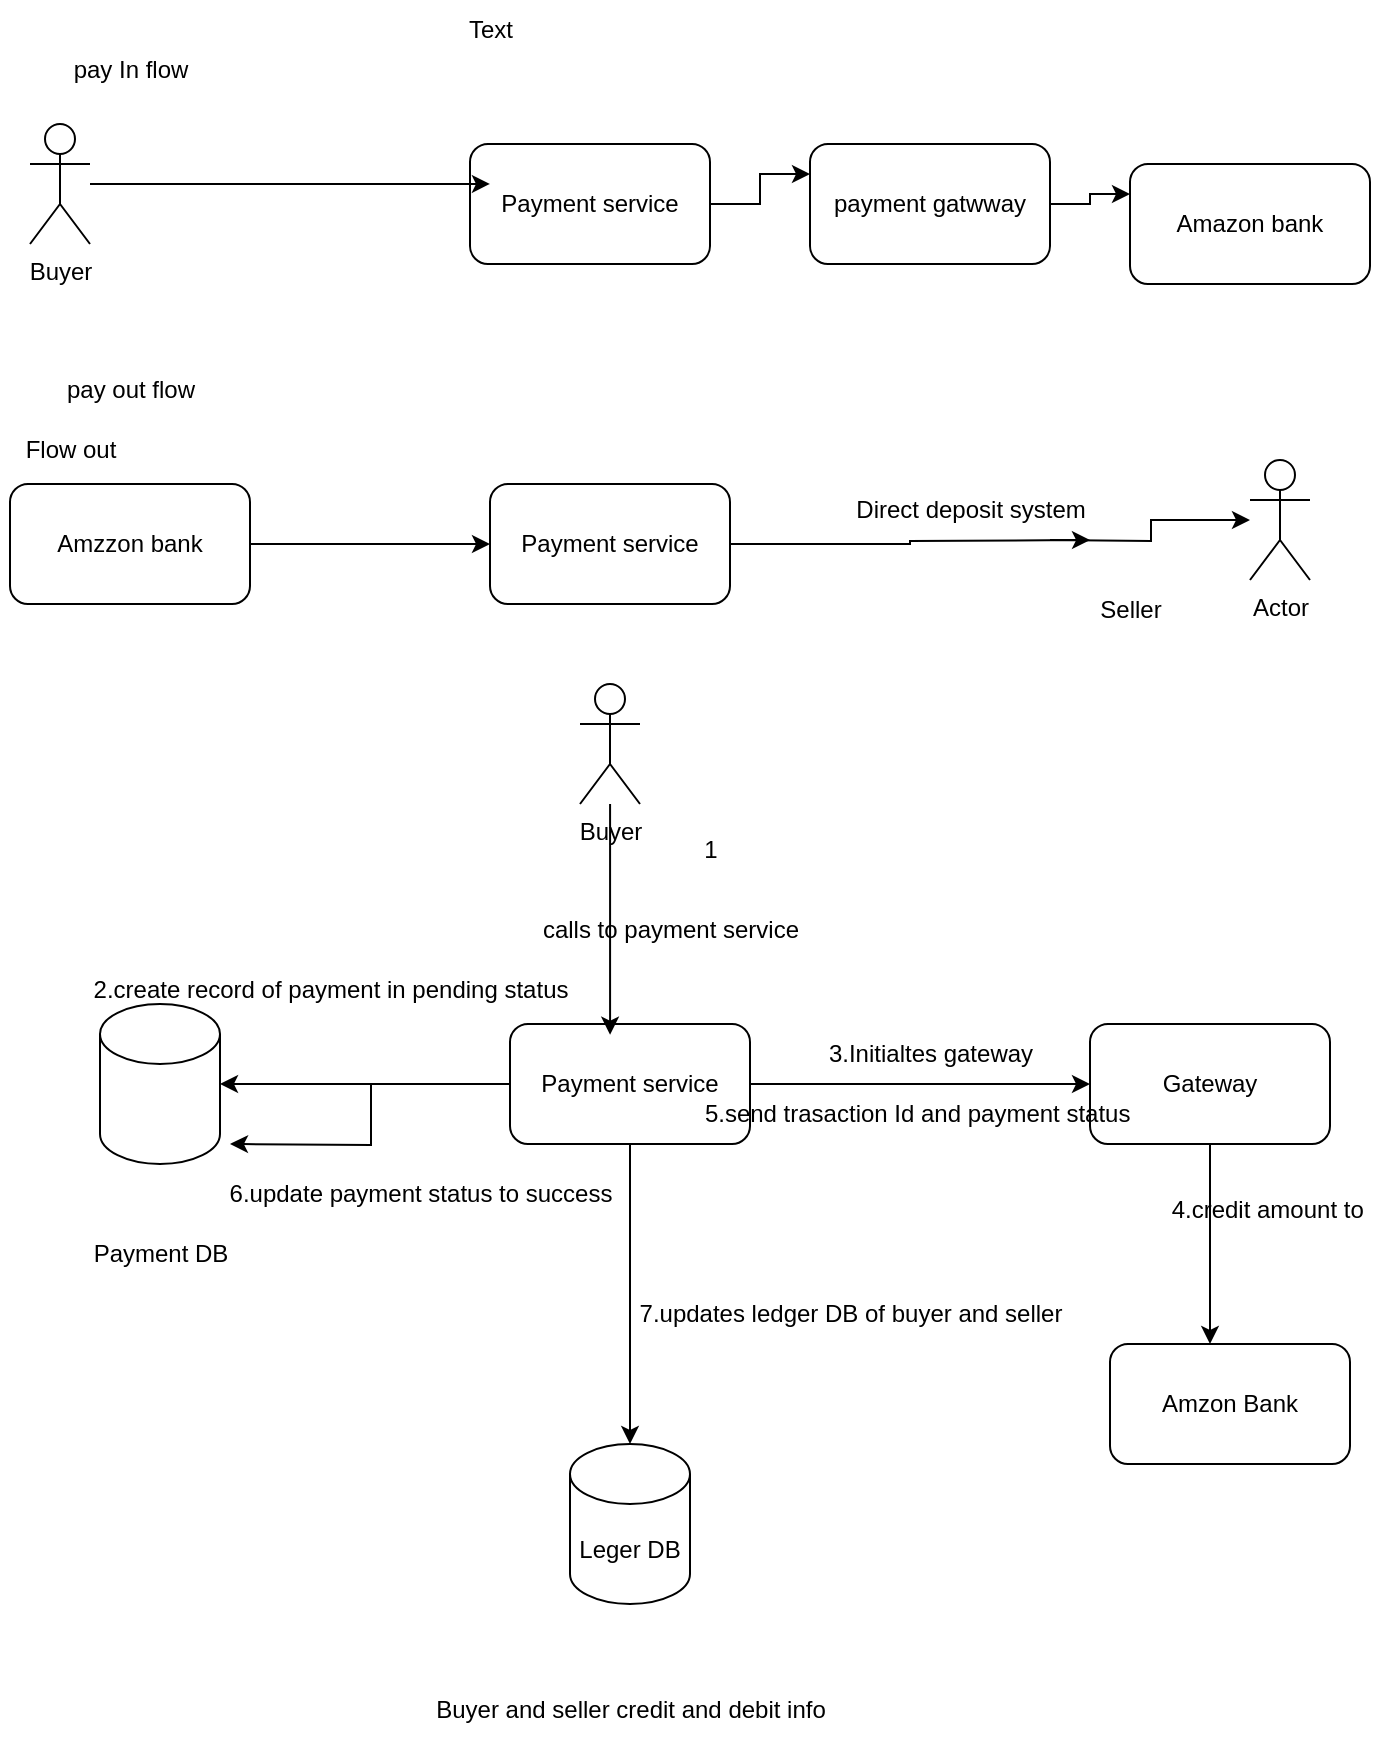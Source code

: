 <mxfile version="26.0.4">
  <diagram name="Page-1" id="SckIbm1Qw3eFDjyEtP1A">
    <mxGraphModel dx="794" dy="412" grid="1" gridSize="10" guides="1" tooltips="1" connect="1" arrows="1" fold="1" page="1" pageScale="1" pageWidth="2300" pageHeight="2300" math="0" shadow="0">
      <root>
        <mxCell id="0" />
        <mxCell id="1" parent="0" />
        <mxCell id="lDcpKYnPJLl7WVR2dZTZ-2" value="Text" style="text;html=1;align=center;verticalAlign=middle;resizable=0;points=[];autosize=1;strokeColor=none;fillColor=none;" vertex="1" parent="1">
          <mxGeometry x="305" y="28" width="50" height="30" as="geometry" />
        </mxCell>
        <mxCell id="lDcpKYnPJLl7WVR2dZTZ-3" value="Buyer" style="shape=umlActor;verticalLabelPosition=bottom;verticalAlign=top;html=1;outlineConnect=0;" vertex="1" parent="1">
          <mxGeometry x="100" y="90" width="30" height="60" as="geometry" />
        </mxCell>
        <mxCell id="lDcpKYnPJLl7WVR2dZTZ-10" style="edgeStyle=orthogonalEdgeStyle;rounded=0;orthogonalLoop=1;jettySize=auto;html=1;entryX=0;entryY=0.25;entryDx=0;entryDy=0;" edge="1" parent="1" source="lDcpKYnPJLl7WVR2dZTZ-21" target="lDcpKYnPJLl7WVR2dZTZ-5">
          <mxGeometry relative="1" as="geometry" />
        </mxCell>
        <mxCell id="lDcpKYnPJLl7WVR2dZTZ-4" value="Payment service" style="rounded=1;whiteSpace=wrap;html=1;" vertex="1" parent="1">
          <mxGeometry x="320" y="100" width="120" height="60" as="geometry" />
        </mxCell>
        <mxCell id="lDcpKYnPJLl7WVR2dZTZ-5" value="Amazon bank" style="rounded=1;whiteSpace=wrap;html=1;" vertex="1" parent="1">
          <mxGeometry x="650" y="110" width="120" height="60" as="geometry" />
        </mxCell>
        <mxCell id="lDcpKYnPJLl7WVR2dZTZ-11" style="edgeStyle=orthogonalEdgeStyle;rounded=0;orthogonalLoop=1;jettySize=auto;html=1;entryX=0;entryY=0.5;entryDx=0;entryDy=0;" edge="1" parent="1" source="lDcpKYnPJLl7WVR2dZTZ-6" target="lDcpKYnPJLl7WVR2dZTZ-8">
          <mxGeometry relative="1" as="geometry" />
        </mxCell>
        <mxCell id="lDcpKYnPJLl7WVR2dZTZ-6" value="Amzzon bank" style="rounded=1;whiteSpace=wrap;html=1;" vertex="1" parent="1">
          <mxGeometry x="90" y="270" width="120" height="60" as="geometry" />
        </mxCell>
        <mxCell id="lDcpKYnPJLl7WVR2dZTZ-7" value="Actor" style="shape=umlActor;verticalLabelPosition=bottom;verticalAlign=top;html=1;outlineConnect=0;" vertex="1" parent="1">
          <mxGeometry x="710" y="258" width="30" height="60" as="geometry" />
        </mxCell>
        <mxCell id="lDcpKYnPJLl7WVR2dZTZ-12" style="edgeStyle=orthogonalEdgeStyle;rounded=0;orthogonalLoop=1;jettySize=auto;html=1;" edge="1" parent="1" target="lDcpKYnPJLl7WVR2dZTZ-7">
          <mxGeometry relative="1" as="geometry">
            <mxPoint x="610" y="298" as="sourcePoint" />
          </mxGeometry>
        </mxCell>
        <mxCell id="lDcpKYnPJLl7WVR2dZTZ-8" value="Payment service" style="rounded=1;whiteSpace=wrap;html=1;" vertex="1" parent="1">
          <mxGeometry x="330" y="270" width="120" height="60" as="geometry" />
        </mxCell>
        <mxCell id="lDcpKYnPJLl7WVR2dZTZ-9" style="edgeStyle=orthogonalEdgeStyle;rounded=0;orthogonalLoop=1;jettySize=auto;html=1;entryX=0.083;entryY=0.333;entryDx=0;entryDy=0;entryPerimeter=0;" edge="1" parent="1" source="lDcpKYnPJLl7WVR2dZTZ-3" target="lDcpKYnPJLl7WVR2dZTZ-4">
          <mxGeometry relative="1" as="geometry" />
        </mxCell>
        <mxCell id="lDcpKYnPJLl7WVR2dZTZ-17" value="Seller" style="text;html=1;align=center;verticalAlign=middle;resizable=0;points=[];autosize=1;strokeColor=none;fillColor=none;" vertex="1" parent="1">
          <mxGeometry x="625" y="318" width="50" height="30" as="geometry" />
        </mxCell>
        <mxCell id="lDcpKYnPJLl7WVR2dZTZ-18" value="pay In flow" style="text;html=1;align=center;verticalAlign=middle;resizable=0;points=[];autosize=1;strokeColor=none;fillColor=none;" vertex="1" parent="1">
          <mxGeometry x="110" y="48" width="80" height="30" as="geometry" />
        </mxCell>
        <mxCell id="lDcpKYnPJLl7WVR2dZTZ-19" value="Flow out" style="text;html=1;align=center;verticalAlign=middle;resizable=0;points=[];autosize=1;strokeColor=none;fillColor=none;" vertex="1" parent="1">
          <mxGeometry x="85" y="238" width="70" height="30" as="geometry" />
        </mxCell>
        <mxCell id="lDcpKYnPJLl7WVR2dZTZ-20" value="pay out flow" style="text;html=1;align=center;verticalAlign=middle;resizable=0;points=[];autosize=1;strokeColor=none;fillColor=none;" vertex="1" parent="1">
          <mxGeometry x="105" y="208" width="90" height="30" as="geometry" />
        </mxCell>
        <mxCell id="lDcpKYnPJLl7WVR2dZTZ-22" value="" style="edgeStyle=orthogonalEdgeStyle;rounded=0;orthogonalLoop=1;jettySize=auto;html=1;entryX=0;entryY=0.25;entryDx=0;entryDy=0;" edge="1" parent="1" source="lDcpKYnPJLl7WVR2dZTZ-4" target="lDcpKYnPJLl7WVR2dZTZ-21">
          <mxGeometry relative="1" as="geometry">
            <mxPoint x="440" y="130" as="sourcePoint" />
            <mxPoint x="650" y="125" as="targetPoint" />
          </mxGeometry>
        </mxCell>
        <mxCell id="lDcpKYnPJLl7WVR2dZTZ-21" value="payment gatwway" style="rounded=1;whiteSpace=wrap;html=1;" vertex="1" parent="1">
          <mxGeometry x="490" y="100" width="120" height="60" as="geometry" />
        </mxCell>
        <mxCell id="lDcpKYnPJLl7WVR2dZTZ-24" value="" style="edgeStyle=orthogonalEdgeStyle;rounded=0;orthogonalLoop=1;jettySize=auto;html=1;" edge="1" parent="1" source="lDcpKYnPJLl7WVR2dZTZ-8">
          <mxGeometry relative="1" as="geometry">
            <mxPoint x="450" y="300" as="sourcePoint" />
            <mxPoint x="630" y="298" as="targetPoint" />
          </mxGeometry>
        </mxCell>
        <mxCell id="lDcpKYnPJLl7WVR2dZTZ-25" value="Direct deposit system" style="text;html=1;align=center;verticalAlign=middle;resizable=0;points=[];autosize=1;strokeColor=none;fillColor=none;" vertex="1" parent="1">
          <mxGeometry x="500" y="268" width="140" height="30" as="geometry" />
        </mxCell>
        <mxCell id="lDcpKYnPJLl7WVR2dZTZ-38" style="edgeStyle=orthogonalEdgeStyle;rounded=0;orthogonalLoop=1;jettySize=auto;html=1;" edge="1" parent="1" source="lDcpKYnPJLl7WVR2dZTZ-26" target="lDcpKYnPJLl7WVR2dZTZ-39">
          <mxGeometry relative="1" as="geometry">
            <mxPoint x="630" y="570" as="targetPoint" />
          </mxGeometry>
        </mxCell>
        <mxCell id="lDcpKYnPJLl7WVR2dZTZ-46" style="edgeStyle=orthogonalEdgeStyle;rounded=0;orthogonalLoop=1;jettySize=auto;html=1;" edge="1" parent="1" source="lDcpKYnPJLl7WVR2dZTZ-26">
          <mxGeometry relative="1" as="geometry">
            <mxPoint x="200" y="600" as="targetPoint" />
          </mxGeometry>
        </mxCell>
        <mxCell id="lDcpKYnPJLl7WVR2dZTZ-26" value="Payment service" style="rounded=1;whiteSpace=wrap;html=1;" vertex="1" parent="1">
          <mxGeometry x="340" y="540" width="120" height="60" as="geometry" />
        </mxCell>
        <mxCell id="lDcpKYnPJLl7WVR2dZTZ-27" value="" style="shape=cylinder3;whiteSpace=wrap;html=1;boundedLbl=1;backgroundOutline=1;size=15;" vertex="1" parent="1">
          <mxGeometry x="135" y="530" width="60" height="80" as="geometry" />
        </mxCell>
        <mxCell id="lDcpKYnPJLl7WVR2dZTZ-28" value="Payment DB" style="text;html=1;align=center;verticalAlign=middle;resizable=0;points=[];autosize=1;strokeColor=none;fillColor=none;" vertex="1" parent="1">
          <mxGeometry x="120" y="640" width="90" height="30" as="geometry" />
        </mxCell>
        <mxCell id="lDcpKYnPJLl7WVR2dZTZ-29" style="edgeStyle=orthogonalEdgeStyle;rounded=0;orthogonalLoop=1;jettySize=auto;html=1;entryX=1;entryY=0.5;entryDx=0;entryDy=0;entryPerimeter=0;" edge="1" parent="1" source="lDcpKYnPJLl7WVR2dZTZ-26" target="lDcpKYnPJLl7WVR2dZTZ-27">
          <mxGeometry relative="1" as="geometry" />
        </mxCell>
        <mxCell id="lDcpKYnPJLl7WVR2dZTZ-30" value="Leger DB" style="shape=cylinder3;whiteSpace=wrap;html=1;boundedLbl=1;backgroundOutline=1;size=15;" vertex="1" parent="1">
          <mxGeometry x="370" y="750" width="60" height="80" as="geometry" />
        </mxCell>
        <mxCell id="lDcpKYnPJLl7WVR2dZTZ-31" value="Buyer and seller credit and debit info" style="text;html=1;align=center;verticalAlign=middle;resizable=0;points=[];autosize=1;strokeColor=none;fillColor=none;" vertex="1" parent="1">
          <mxGeometry x="290" y="868" width="220" height="30" as="geometry" />
        </mxCell>
        <mxCell id="lDcpKYnPJLl7WVR2dZTZ-32" style="edgeStyle=orthogonalEdgeStyle;rounded=0;orthogonalLoop=1;jettySize=auto;html=1;entryX=0.5;entryY=0;entryDx=0;entryDy=0;entryPerimeter=0;" edge="1" parent="1" source="lDcpKYnPJLl7WVR2dZTZ-26" target="lDcpKYnPJLl7WVR2dZTZ-30">
          <mxGeometry relative="1" as="geometry" />
        </mxCell>
        <mxCell id="lDcpKYnPJLl7WVR2dZTZ-33" value="Buyer" style="shape=umlActor;verticalLabelPosition=bottom;verticalAlign=top;html=1;outlineConnect=0;" vertex="1" parent="1">
          <mxGeometry x="375" y="370" width="30" height="60" as="geometry" />
        </mxCell>
        <mxCell id="lDcpKYnPJLl7WVR2dZTZ-34" style="edgeStyle=orthogonalEdgeStyle;rounded=0;orthogonalLoop=1;jettySize=auto;html=1;entryX=0.417;entryY=0.089;entryDx=0;entryDy=0;entryPerimeter=0;" edge="1" parent="1" source="lDcpKYnPJLl7WVR2dZTZ-33" target="lDcpKYnPJLl7WVR2dZTZ-26">
          <mxGeometry relative="1" as="geometry" />
        </mxCell>
        <mxCell id="lDcpKYnPJLl7WVR2dZTZ-35" value="calls to payment service" style="text;html=1;align=center;verticalAlign=middle;resizable=0;points=[];autosize=1;strokeColor=none;fillColor=none;" vertex="1" parent="1">
          <mxGeometry x="345" y="478" width="150" height="30" as="geometry" />
        </mxCell>
        <mxCell id="lDcpKYnPJLl7WVR2dZTZ-36" value="1" style="text;html=1;align=center;verticalAlign=middle;resizable=0;points=[];autosize=1;strokeColor=none;fillColor=none;" vertex="1" parent="1">
          <mxGeometry x="425" y="438" width="30" height="30" as="geometry" />
        </mxCell>
        <mxCell id="lDcpKYnPJLl7WVR2dZTZ-37" value="2.create record of payment in pending status" style="text;html=1;align=center;verticalAlign=middle;resizable=0;points=[];autosize=1;strokeColor=none;fillColor=none;" vertex="1" parent="1">
          <mxGeometry x="120" y="508" width="260" height="30" as="geometry" />
        </mxCell>
        <mxCell id="lDcpKYnPJLl7WVR2dZTZ-41" style="edgeStyle=orthogonalEdgeStyle;rounded=0;orthogonalLoop=1;jettySize=auto;html=1;" edge="1" parent="1" source="lDcpKYnPJLl7WVR2dZTZ-39">
          <mxGeometry relative="1" as="geometry">
            <mxPoint x="690" y="700" as="targetPoint" />
          </mxGeometry>
        </mxCell>
        <mxCell id="lDcpKYnPJLl7WVR2dZTZ-39" value="Gateway" style="rounded=1;whiteSpace=wrap;html=1;" vertex="1" parent="1">
          <mxGeometry x="630" y="540" width="120" height="60" as="geometry" />
        </mxCell>
        <mxCell id="lDcpKYnPJLl7WVR2dZTZ-40" value="3.Initialtes gateway" style="text;html=1;align=center;verticalAlign=middle;resizable=0;points=[];autosize=1;strokeColor=none;fillColor=none;" vertex="1" parent="1">
          <mxGeometry x="485" y="540" width="130" height="30" as="geometry" />
        </mxCell>
        <mxCell id="lDcpKYnPJLl7WVR2dZTZ-43" value="Amzon Bank" style="rounded=1;whiteSpace=wrap;html=1;" vertex="1" parent="1">
          <mxGeometry x="640" y="700" width="120" height="60" as="geometry" />
        </mxCell>
        <mxCell id="lDcpKYnPJLl7WVR2dZTZ-44" value="4.credit amount to&amp;nbsp;" style="text;html=1;align=center;verticalAlign=middle;resizable=0;points=[];autosize=1;strokeColor=none;fillColor=none;" vertex="1" parent="1">
          <mxGeometry x="660" y="618" width="120" height="30" as="geometry" />
        </mxCell>
        <mxCell id="lDcpKYnPJLl7WVR2dZTZ-45" value="5.send trasaction Id and payment status&amp;nbsp;" style="text;html=1;align=center;verticalAlign=middle;resizable=0;points=[];autosize=1;strokeColor=none;fillColor=none;" vertex="1" parent="1">
          <mxGeometry x="425" y="570" width="240" height="30" as="geometry" />
        </mxCell>
        <mxCell id="lDcpKYnPJLl7WVR2dZTZ-47" value="6.update payment status to success" style="text;html=1;align=center;verticalAlign=middle;resizable=0;points=[];autosize=1;strokeColor=none;fillColor=none;" vertex="1" parent="1">
          <mxGeometry x="190" y="610" width="210" height="30" as="geometry" />
        </mxCell>
        <mxCell id="lDcpKYnPJLl7WVR2dZTZ-48" value="7.updates ledger DB of buyer and seller" style="text;html=1;align=center;verticalAlign=middle;resizable=0;points=[];autosize=1;strokeColor=none;fillColor=none;" vertex="1" parent="1">
          <mxGeometry x="395" y="670" width="230" height="30" as="geometry" />
        </mxCell>
      </root>
    </mxGraphModel>
  </diagram>
</mxfile>
